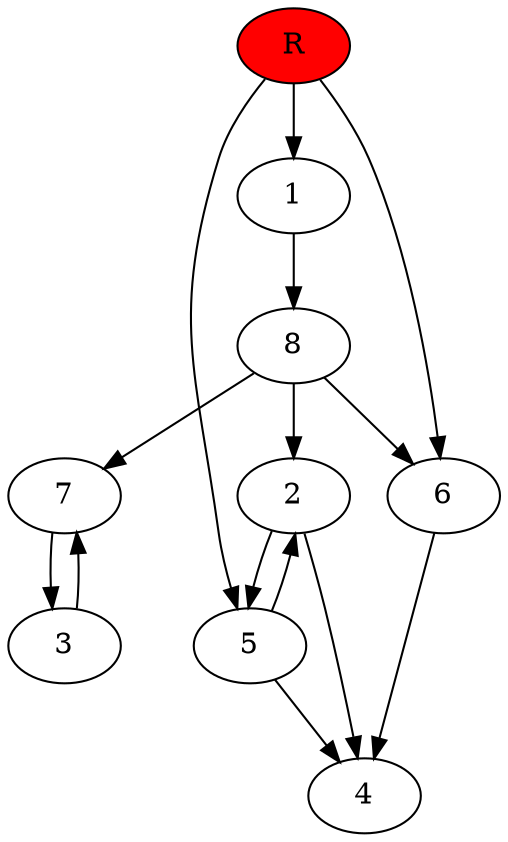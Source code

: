 digraph prb33785 {
	1
	2
	3
	4
	5
	6
	7
	8
	R [fillcolor="#ff0000" style=filled]
	1 -> 8
	2 -> 4
	2 -> 5
	3 -> 7
	5 -> 2
	5 -> 4
	6 -> 4
	7 -> 3
	8 -> 2
	8 -> 6
	8 -> 7
	R -> 1
	R -> 5
	R -> 6
}

